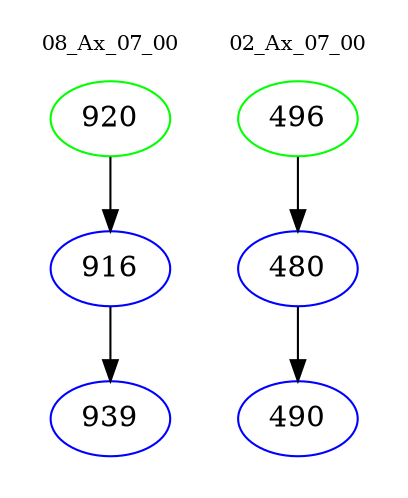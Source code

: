 digraph{
subgraph cluster_0 {
color = white
label = "08_Ax_07_00";
fontsize=10;
T0_920 [label="920", color="green"]
T0_920 -> T0_916 [color="black"]
T0_916 [label="916", color="blue"]
T0_916 -> T0_939 [color="black"]
T0_939 [label="939", color="blue"]
}
subgraph cluster_1 {
color = white
label = "02_Ax_07_00";
fontsize=10;
T1_496 [label="496", color="green"]
T1_496 -> T1_480 [color="black"]
T1_480 [label="480", color="blue"]
T1_480 -> T1_490 [color="black"]
T1_490 [label="490", color="blue"]
}
}
